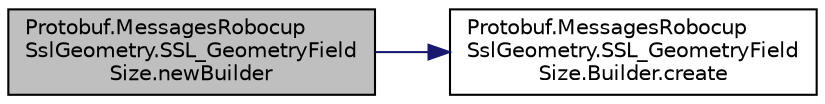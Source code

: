 digraph "Protobuf.MessagesRobocupSslGeometry.SSL_GeometryFieldSize.newBuilder"
{
 // INTERACTIVE_SVG=YES
  edge [fontname="Helvetica",fontsize="10",labelfontname="Helvetica",labelfontsize="10"];
  node [fontname="Helvetica",fontsize="10",shape=record];
  rankdir="LR";
  Node1 [label="Protobuf.MessagesRobocup\lSslGeometry.SSL_GeometryField\lSize.newBuilder",height=0.2,width=0.4,color="black", fillcolor="grey75", style="filled", fontcolor="black"];
  Node1 -> Node2 [color="midnightblue",fontsize="10",style="solid",fontname="Helvetica"];
  Node2 [label="Protobuf.MessagesRobocup\lSslGeometry.SSL_GeometryField\lSize.Builder.create",height=0.2,width=0.4,color="black", fillcolor="white", style="filled",URL="$d8/d41/class_protobuf_1_1_messages_robocup_ssl_geometry_1_1_s_s_l___geometry_field_size_1_1_builder.html#ac1ff76d4db370553389501956a5e4785"];
}
